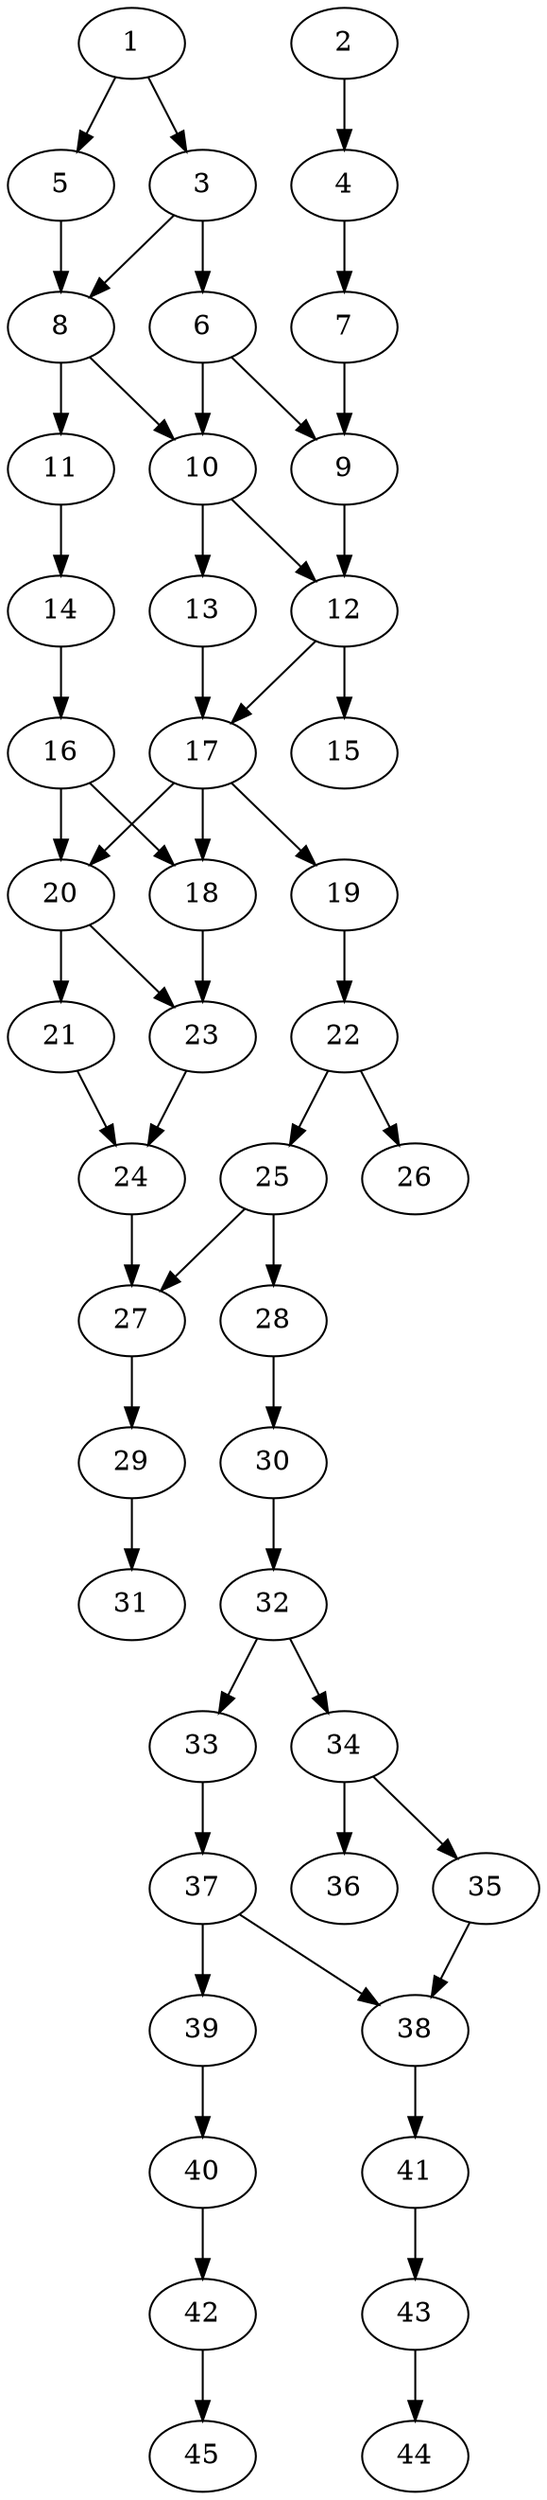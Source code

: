 // DAG automatically generated by daggen at Thu Oct  3 14:07:24 2019
// ./daggen --dot -n 45 --ccr 0.5 --fat 0.3 --regular 0.7 --density 0.5 --mindata 5242880 --maxdata 52428800 
digraph G {
  1 [size="38049792", alpha="0.06", expect_size="19024896"] 
  1 -> 3 [size ="19024896"]
  1 -> 5 [size ="19024896"]
  2 [size="36536320", alpha="0.10", expect_size="18268160"] 
  2 -> 4 [size ="18268160"]
  3 [size="93898752", alpha="0.20", expect_size="46949376"] 
  3 -> 6 [size ="46949376"]
  3 -> 8 [size ="46949376"]
  4 [size="15769600", alpha="0.05", expect_size="7884800"] 
  4 -> 7 [size ="7884800"]
  5 [size="78430208", alpha="0.04", expect_size="39215104"] 
  5 -> 8 [size ="39215104"]
  6 [size="55558144", alpha="0.16", expect_size="27779072"] 
  6 -> 9 [size ="27779072"]
  6 -> 10 [size ="27779072"]
  7 [size="17577984", alpha="0.14", expect_size="8788992"] 
  7 -> 9 [size ="8788992"]
  8 [size="97400832", alpha="0.19", expect_size="48700416"] 
  8 -> 10 [size ="48700416"]
  8 -> 11 [size ="48700416"]
  9 [size="30793728", alpha="0.16", expect_size="15396864"] 
  9 -> 12 [size ="15396864"]
  10 [size="48320512", alpha="0.18", expect_size="24160256"] 
  10 -> 12 [size ="24160256"]
  10 -> 13 [size ="24160256"]
  11 [size="43997184", alpha="0.03", expect_size="21998592"] 
  11 -> 14 [size ="21998592"]
  12 [size="70647808", alpha="0.14", expect_size="35323904"] 
  12 -> 15 [size ="35323904"]
  12 -> 17 [size ="35323904"]
  13 [size="24905728", alpha="0.16", expect_size="12452864"] 
  13 -> 17 [size ="12452864"]
  14 [size="22599680", alpha="0.11", expect_size="11299840"] 
  14 -> 16 [size ="11299840"]
  15 [size="45324288", alpha="0.09", expect_size="22662144"] 
  16 [size="63453184", alpha="0.01", expect_size="31726592"] 
  16 -> 18 [size ="31726592"]
  16 -> 20 [size ="31726592"]
  17 [size="46843904", alpha="0.09", expect_size="23421952"] 
  17 -> 18 [size ="23421952"]
  17 -> 19 [size ="23421952"]
  17 -> 20 [size ="23421952"]
  18 [size="18585600", alpha="0.04", expect_size="9292800"] 
  18 -> 23 [size ="9292800"]
  19 [size="15329280", alpha="0.06", expect_size="7664640"] 
  19 -> 22 [size ="7664640"]
  20 [size="92141568", alpha="0.11", expect_size="46070784"] 
  20 -> 21 [size ="46070784"]
  20 -> 23 [size ="46070784"]
  21 [size="83914752", alpha="0.01", expect_size="41957376"] 
  21 -> 24 [size ="41957376"]
  22 [size="98664448", alpha="0.17", expect_size="49332224"] 
  22 -> 25 [size ="49332224"]
  22 -> 26 [size ="49332224"]
  23 [size="71104512", alpha="0.11", expect_size="35552256"] 
  23 -> 24 [size ="35552256"]
  24 [size="50198528", alpha="0.05", expect_size="25099264"] 
  24 -> 27 [size ="25099264"]
  25 [size="102557696", alpha="0.14", expect_size="51278848"] 
  25 -> 27 [size ="51278848"]
  25 -> 28 [size ="51278848"]
  26 [size="49451008", alpha="0.13", expect_size="24725504"] 
  27 [size="52781056", alpha="0.13", expect_size="26390528"] 
  27 -> 29 [size ="26390528"]
  28 [size="96053248", alpha="0.11", expect_size="48026624"] 
  28 -> 30 [size ="48026624"]
  29 [size="18919424", alpha="0.14", expect_size="9459712"] 
  29 -> 31 [size ="9459712"]
  30 [size="49096704", alpha="0.05", expect_size="24548352"] 
  30 -> 32 [size ="24548352"]
  31 [size="100370432", alpha="0.03", expect_size="50185216"] 
  32 [size="11565056", alpha="0.14", expect_size="5782528"] 
  32 -> 33 [size ="5782528"]
  32 -> 34 [size ="5782528"]
  33 [size="91846656", alpha="0.07", expect_size="45923328"] 
  33 -> 37 [size ="45923328"]
  34 [size="47140864", alpha="0.04", expect_size="23570432"] 
  34 -> 35 [size ="23570432"]
  34 -> 36 [size ="23570432"]
  35 [size="71479296", alpha="0.07", expect_size="35739648"] 
  35 -> 38 [size ="35739648"]
  36 [size="44058624", alpha="0.02", expect_size="22029312"] 
  37 [size="104327168", alpha="0.05", expect_size="52163584"] 
  37 -> 38 [size ="52163584"]
  37 -> 39 [size ="52163584"]
  38 [size="70633472", alpha="0.09", expect_size="35316736"] 
  38 -> 41 [size ="35316736"]
  39 [size="29894656", alpha="0.15", expect_size="14947328"] 
  39 -> 40 [size ="14947328"]
  40 [size="96792576", alpha="0.17", expect_size="48396288"] 
  40 -> 42 [size ="48396288"]
  41 [size="26046464", alpha="0.15", expect_size="13023232"] 
  41 -> 43 [size ="13023232"]
  42 [size="39911424", alpha="0.12", expect_size="19955712"] 
  42 -> 45 [size ="19955712"]
  43 [size="104177664", alpha="0.02", expect_size="52088832"] 
  43 -> 44 [size ="52088832"]
  44 [size="44523520", alpha="0.00", expect_size="22261760"] 
  45 [size="61806592", alpha="0.18", expect_size="30903296"] 
}
